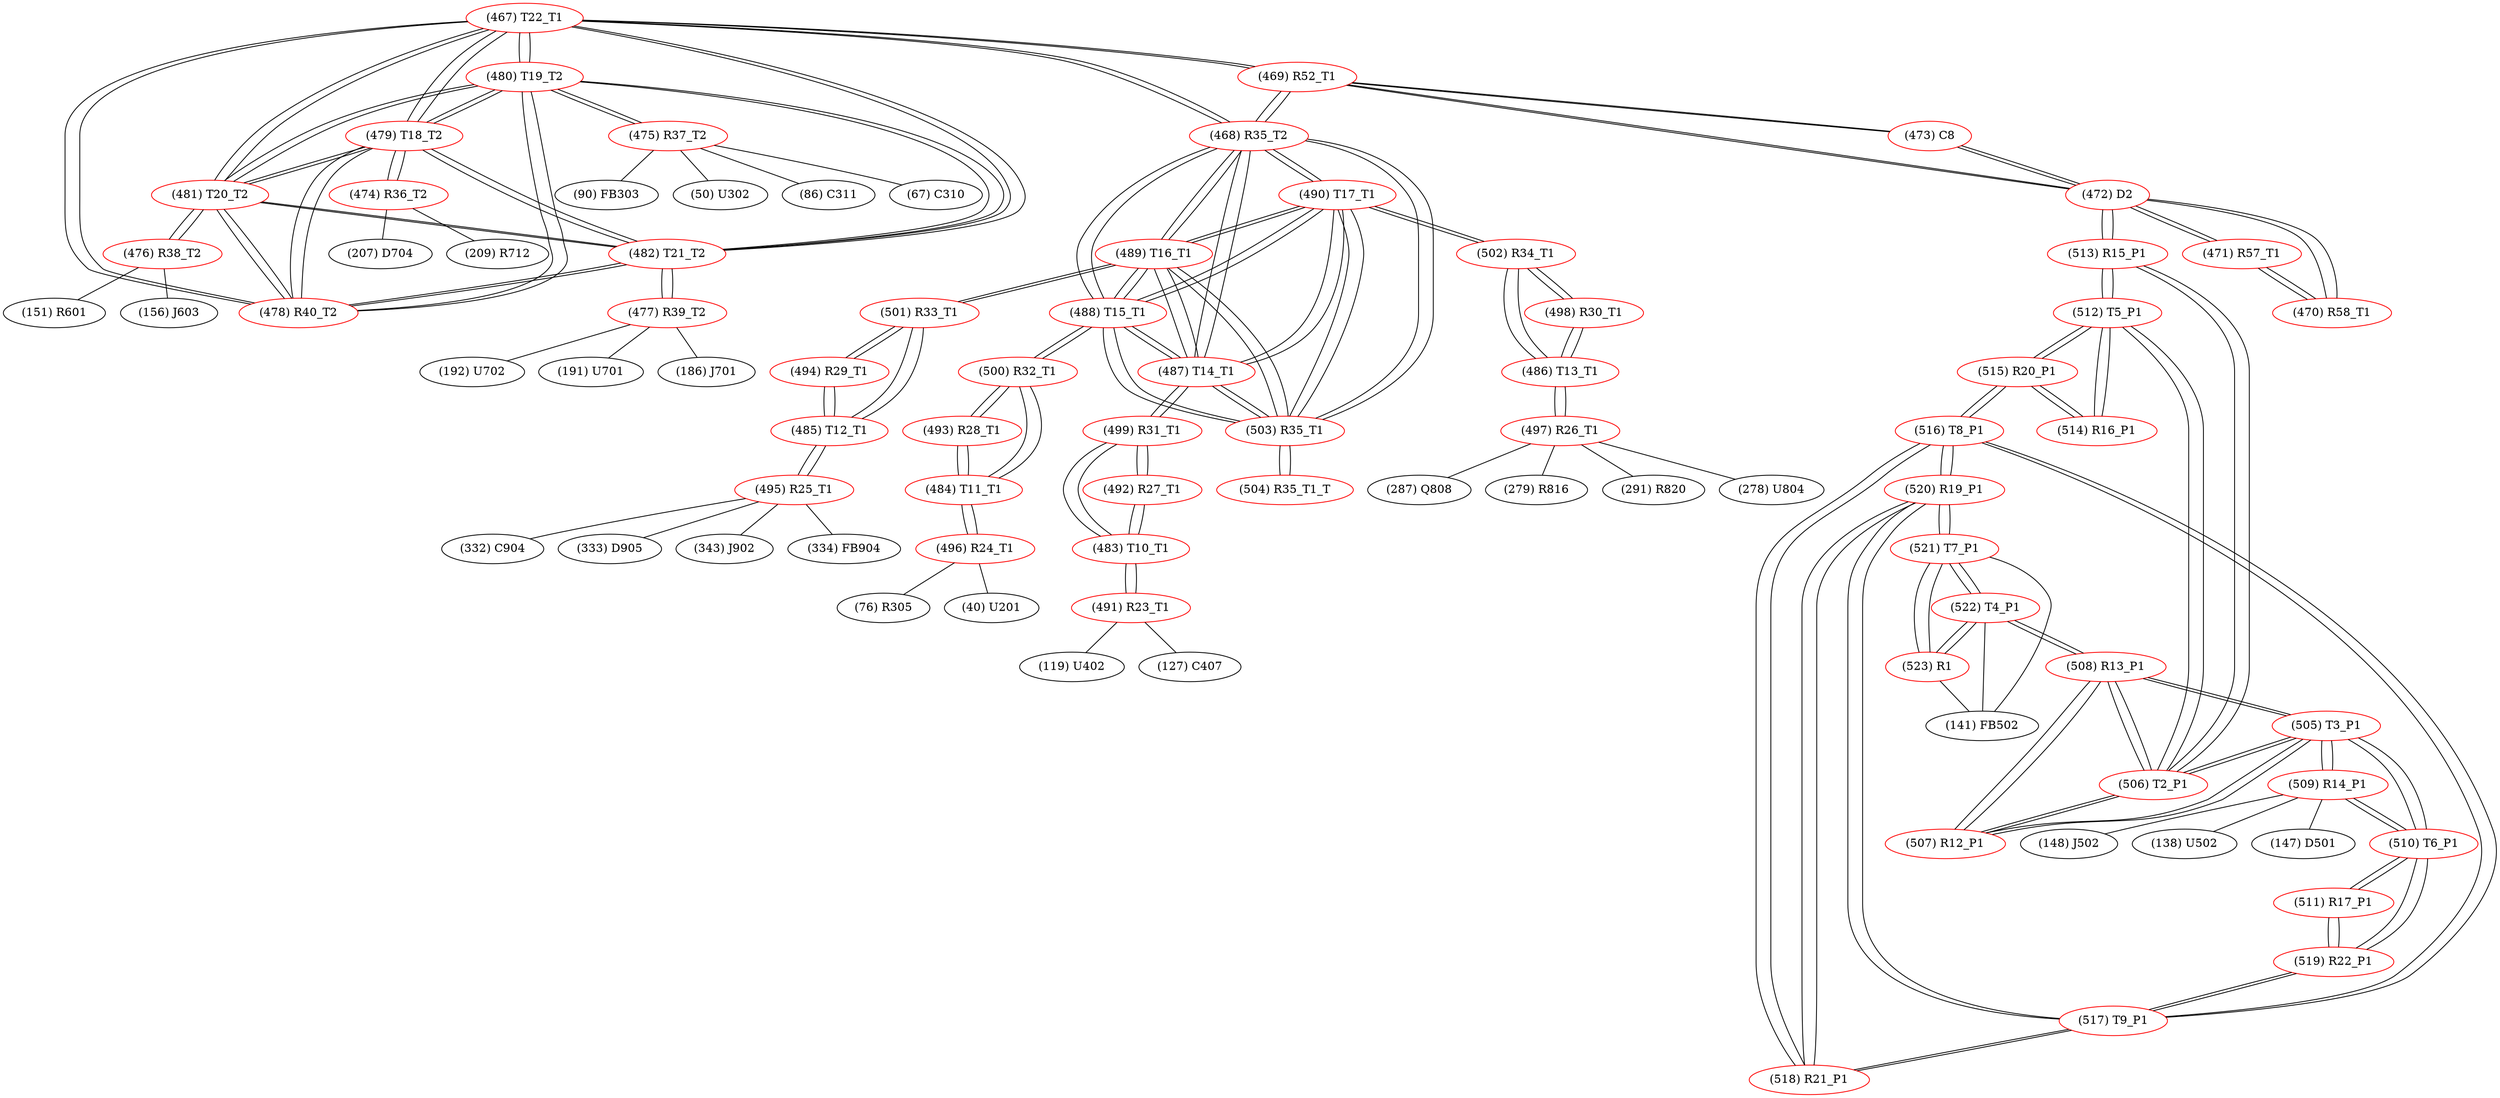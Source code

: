 graph {
	467 [label="(467) T22_T1" color=red]
	480 [label="(480) T19_T2"]
	479 [label="(479) T18_T2"]
	478 [label="(478) R40_T2"]
	482 [label="(482) T21_T2"]
	481 [label="(481) T20_T2"]
	469 [label="(469) R52_T1"]
	468 [label="(468) R35_T2"]
	468 [label="(468) R35_T2" color=red]
	489 [label="(489) T16_T1"]
	488 [label="(488) T15_T1"]
	503 [label="(503) R35_T1"]
	487 [label="(487) T14_T1"]
	490 [label="(490) T17_T1"]
	469 [label="(469) R52_T1"]
	467 [label="(467) T22_T1"]
	469 [label="(469) R52_T1" color=red]
	472 [label="(472) D2"]
	473 [label="(473) C8"]
	468 [label="(468) R35_T2"]
	467 [label="(467) T22_T1"]
	470 [label="(470) R58_T1" color=red]
	471 [label="(471) R57_T1"]
	472 [label="(472) D2"]
	471 [label="(471) R57_T1" color=red]
	470 [label="(470) R58_T1"]
	472 [label="(472) D2"]
	472 [label="(472) D2" color=red]
	469 [label="(469) R52_T1"]
	473 [label="(473) C8"]
	470 [label="(470) R58_T1"]
	471 [label="(471) R57_T1"]
	513 [label="(513) R15_P1"]
	473 [label="(473) C8" color=red]
	472 [label="(472) D2"]
	469 [label="(469) R52_T1"]
	474 [label="(474) R36_T2" color=red]
	209 [label="(209) R712"]
	207 [label="(207) D704"]
	479 [label="(479) T18_T2"]
	475 [label="(475) R37_T2" color=red]
	50 [label="(50) U302"]
	86 [label="(86) C311"]
	67 [label="(67) C310"]
	90 [label="(90) FB303"]
	480 [label="(480) T19_T2"]
	476 [label="(476) R38_T2" color=red]
	156 [label="(156) J603"]
	151 [label="(151) R601"]
	481 [label="(481) T20_T2"]
	477 [label="(477) R39_T2" color=red]
	192 [label="(192) U702"]
	191 [label="(191) U701"]
	186 [label="(186) J701"]
	482 [label="(482) T21_T2"]
	478 [label="(478) R40_T2" color=red]
	467 [label="(467) T22_T1"]
	480 [label="(480) T19_T2"]
	479 [label="(479) T18_T2"]
	482 [label="(482) T21_T2"]
	481 [label="(481) T20_T2"]
	479 [label="(479) T18_T2" color=red]
	467 [label="(467) T22_T1"]
	480 [label="(480) T19_T2"]
	478 [label="(478) R40_T2"]
	482 [label="(482) T21_T2"]
	481 [label="(481) T20_T2"]
	474 [label="(474) R36_T2"]
	480 [label="(480) T19_T2" color=red]
	467 [label="(467) T22_T1"]
	479 [label="(479) T18_T2"]
	478 [label="(478) R40_T2"]
	482 [label="(482) T21_T2"]
	481 [label="(481) T20_T2"]
	475 [label="(475) R37_T2"]
	481 [label="(481) T20_T2" color=red]
	467 [label="(467) T22_T1"]
	480 [label="(480) T19_T2"]
	479 [label="(479) T18_T2"]
	478 [label="(478) R40_T2"]
	482 [label="(482) T21_T2"]
	476 [label="(476) R38_T2"]
	482 [label="(482) T21_T2" color=red]
	467 [label="(467) T22_T1"]
	480 [label="(480) T19_T2"]
	479 [label="(479) T18_T2"]
	478 [label="(478) R40_T2"]
	481 [label="(481) T20_T2"]
	477 [label="(477) R39_T2"]
	483 [label="(483) T10_T1" color=red]
	491 [label="(491) R23_T1"]
	499 [label="(499) R31_T1"]
	492 [label="(492) R27_T1"]
	484 [label="(484) T11_T1" color=red]
	496 [label="(496) R24_T1"]
	500 [label="(500) R32_T1"]
	493 [label="(493) R28_T1"]
	485 [label="(485) T12_T1" color=red]
	501 [label="(501) R33_T1"]
	494 [label="(494) R29_T1"]
	495 [label="(495) R25_T1"]
	486 [label="(486) T13_T1" color=red]
	498 [label="(498) R30_T1"]
	502 [label="(502) R34_T1"]
	497 [label="(497) R26_T1"]
	487 [label="(487) T14_T1" color=red]
	489 [label="(489) T16_T1"]
	488 [label="(488) T15_T1"]
	503 [label="(503) R35_T1"]
	490 [label="(490) T17_T1"]
	468 [label="(468) R35_T2"]
	499 [label="(499) R31_T1"]
	488 [label="(488) T15_T1" color=red]
	489 [label="(489) T16_T1"]
	503 [label="(503) R35_T1"]
	487 [label="(487) T14_T1"]
	490 [label="(490) T17_T1"]
	468 [label="(468) R35_T2"]
	500 [label="(500) R32_T1"]
	489 [label="(489) T16_T1" color=red]
	488 [label="(488) T15_T1"]
	503 [label="(503) R35_T1"]
	487 [label="(487) T14_T1"]
	490 [label="(490) T17_T1"]
	468 [label="(468) R35_T2"]
	501 [label="(501) R33_T1"]
	490 [label="(490) T17_T1" color=red]
	489 [label="(489) T16_T1"]
	488 [label="(488) T15_T1"]
	503 [label="(503) R35_T1"]
	487 [label="(487) T14_T1"]
	468 [label="(468) R35_T2"]
	502 [label="(502) R34_T1"]
	491 [label="(491) R23_T1" color=red]
	119 [label="(119) U402"]
	127 [label="(127) C407"]
	483 [label="(483) T10_T1"]
	492 [label="(492) R27_T1" color=red]
	483 [label="(483) T10_T1"]
	499 [label="(499) R31_T1"]
	493 [label="(493) R28_T1" color=red]
	500 [label="(500) R32_T1"]
	484 [label="(484) T11_T1"]
	494 [label="(494) R29_T1" color=red]
	501 [label="(501) R33_T1"]
	485 [label="(485) T12_T1"]
	495 [label="(495) R25_T1" color=red]
	334 [label="(334) FB904"]
	332 [label="(332) C904"]
	333 [label="(333) D905"]
	343 [label="(343) J902"]
	485 [label="(485) T12_T1"]
	496 [label="(496) R24_T1" color=red]
	76 [label="(76) R305"]
	40 [label="(40) U201"]
	484 [label="(484) T11_T1"]
	497 [label="(497) R26_T1" color=red]
	278 [label="(278) U804"]
	287 [label="(287) Q808"]
	279 [label="(279) R816"]
	291 [label="(291) R820"]
	486 [label="(486) T13_T1"]
	498 [label="(498) R30_T1" color=red]
	502 [label="(502) R34_T1"]
	486 [label="(486) T13_T1"]
	499 [label="(499) R31_T1" color=red]
	483 [label="(483) T10_T1"]
	492 [label="(492) R27_T1"]
	487 [label="(487) T14_T1"]
	500 [label="(500) R32_T1" color=red]
	488 [label="(488) T15_T1"]
	493 [label="(493) R28_T1"]
	484 [label="(484) T11_T1"]
	501 [label="(501) R33_T1" color=red]
	489 [label="(489) T16_T1"]
	494 [label="(494) R29_T1"]
	485 [label="(485) T12_T1"]
	502 [label="(502) R34_T1" color=red]
	490 [label="(490) T17_T1"]
	498 [label="(498) R30_T1"]
	486 [label="(486) T13_T1"]
	503 [label="(503) R35_T1" color=red]
	489 [label="(489) T16_T1"]
	488 [label="(488) T15_T1"]
	487 [label="(487) T14_T1"]
	490 [label="(490) T17_T1"]
	468 [label="(468) R35_T2"]
	504 [label="(504) R35_T1_T"]
	504 [label="(504) R35_T1_T" color=red]
	503 [label="(503) R35_T1"]
	505 [label="(505) T3_P1" color=red]
	509 [label="(509) R14_P1"]
	510 [label="(510) T6_P1"]
	508 [label="(508) R13_P1"]
	507 [label="(507) R12_P1"]
	506 [label="(506) T2_P1"]
	506 [label="(506) T2_P1" color=red]
	508 [label="(508) R13_P1"]
	505 [label="(505) T3_P1"]
	507 [label="(507) R12_P1"]
	512 [label="(512) T5_P1"]
	513 [label="(513) R15_P1"]
	507 [label="(507) R12_P1" color=red]
	508 [label="(508) R13_P1"]
	505 [label="(505) T3_P1"]
	506 [label="(506) T2_P1"]
	508 [label="(508) R13_P1" color=red]
	522 [label="(522) T4_P1"]
	505 [label="(505) T3_P1"]
	507 [label="(507) R12_P1"]
	506 [label="(506) T2_P1"]
	509 [label="(509) R14_P1" color=red]
	138 [label="(138) U502"]
	147 [label="(147) D501"]
	148 [label="(148) J502"]
	505 [label="(505) T3_P1"]
	510 [label="(510) T6_P1"]
	510 [label="(510) T6_P1" color=red]
	509 [label="(509) R14_P1"]
	505 [label="(505) T3_P1"]
	519 [label="(519) R22_P1"]
	511 [label="(511) R17_P1"]
	511 [label="(511) R17_P1" color=red]
	519 [label="(519) R22_P1"]
	510 [label="(510) T6_P1"]
	512 [label="(512) T5_P1" color=red]
	506 [label="(506) T2_P1"]
	513 [label="(513) R15_P1"]
	514 [label="(514) R16_P1"]
	515 [label="(515) R20_P1"]
	513 [label="(513) R15_P1" color=red]
	472 [label="(472) D2"]
	506 [label="(506) T2_P1"]
	512 [label="(512) T5_P1"]
	514 [label="(514) R16_P1" color=red]
	512 [label="(512) T5_P1"]
	515 [label="(515) R20_P1"]
	515 [label="(515) R20_P1" color=red]
	516 [label="(516) T8_P1"]
	514 [label="(514) R16_P1"]
	512 [label="(512) T5_P1"]
	516 [label="(516) T8_P1" color=red]
	517 [label="(517) T9_P1"]
	518 [label="(518) R21_P1"]
	520 [label="(520) R19_P1"]
	515 [label="(515) R20_P1"]
	517 [label="(517) T9_P1" color=red]
	519 [label="(519) R22_P1"]
	518 [label="(518) R21_P1"]
	516 [label="(516) T8_P1"]
	520 [label="(520) R19_P1"]
	518 [label="(518) R21_P1" color=red]
	517 [label="(517) T9_P1"]
	516 [label="(516) T8_P1"]
	520 [label="(520) R19_P1"]
	519 [label="(519) R22_P1" color=red]
	517 [label="(517) T9_P1"]
	510 [label="(510) T6_P1"]
	511 [label="(511) R17_P1"]
	520 [label="(520) R19_P1" color=red]
	517 [label="(517) T9_P1"]
	518 [label="(518) R21_P1"]
	516 [label="(516) T8_P1"]
	521 [label="(521) T7_P1"]
	521 [label="(521) T7_P1" color=red]
	523 [label="(523) R1"]
	522 [label="(522) T4_P1"]
	141 [label="(141) FB502"]
	520 [label="(520) R19_P1"]
	522 [label="(522) T4_P1" color=red]
	508 [label="(508) R13_P1"]
	523 [label="(523) R1"]
	521 [label="(521) T7_P1"]
	141 [label="(141) FB502"]
	523 [label="(523) R1" color=red]
	522 [label="(522) T4_P1"]
	521 [label="(521) T7_P1"]
	141 [label="(141) FB502"]
	467 -- 480
	467 -- 479
	467 -- 478
	467 -- 482
	467 -- 481
	467 -- 469
	467 -- 468
	468 -- 489
	468 -- 488
	468 -- 503
	468 -- 487
	468 -- 490
	468 -- 469
	468 -- 467
	469 -- 472
	469 -- 473
	469 -- 468
	469 -- 467
	470 -- 471
	470 -- 472
	471 -- 470
	471 -- 472
	472 -- 469
	472 -- 473
	472 -- 470
	472 -- 471
	472 -- 513
	473 -- 472
	473 -- 469
	474 -- 209
	474 -- 207
	474 -- 479
	475 -- 50
	475 -- 86
	475 -- 67
	475 -- 90
	475 -- 480
	476 -- 156
	476 -- 151
	476 -- 481
	477 -- 192
	477 -- 191
	477 -- 186
	477 -- 482
	478 -- 467
	478 -- 480
	478 -- 479
	478 -- 482
	478 -- 481
	479 -- 467
	479 -- 480
	479 -- 478
	479 -- 482
	479 -- 481
	479 -- 474
	480 -- 467
	480 -- 479
	480 -- 478
	480 -- 482
	480 -- 481
	480 -- 475
	481 -- 467
	481 -- 480
	481 -- 479
	481 -- 478
	481 -- 482
	481 -- 476
	482 -- 467
	482 -- 480
	482 -- 479
	482 -- 478
	482 -- 481
	482 -- 477
	483 -- 491
	483 -- 499
	483 -- 492
	484 -- 496
	484 -- 500
	484 -- 493
	485 -- 501
	485 -- 494
	485 -- 495
	486 -- 498
	486 -- 502
	486 -- 497
	487 -- 489
	487 -- 488
	487 -- 503
	487 -- 490
	487 -- 468
	487 -- 499
	488 -- 489
	488 -- 503
	488 -- 487
	488 -- 490
	488 -- 468
	488 -- 500
	489 -- 488
	489 -- 503
	489 -- 487
	489 -- 490
	489 -- 468
	489 -- 501
	490 -- 489
	490 -- 488
	490 -- 503
	490 -- 487
	490 -- 468
	490 -- 502
	491 -- 119
	491 -- 127
	491 -- 483
	492 -- 483
	492 -- 499
	493 -- 500
	493 -- 484
	494 -- 501
	494 -- 485
	495 -- 334
	495 -- 332
	495 -- 333
	495 -- 343
	495 -- 485
	496 -- 76
	496 -- 40
	496 -- 484
	497 -- 278
	497 -- 287
	497 -- 279
	497 -- 291
	497 -- 486
	498 -- 502
	498 -- 486
	499 -- 483
	499 -- 492
	499 -- 487
	500 -- 488
	500 -- 493
	500 -- 484
	501 -- 489
	501 -- 494
	501 -- 485
	502 -- 490
	502 -- 498
	502 -- 486
	503 -- 489
	503 -- 488
	503 -- 487
	503 -- 490
	503 -- 468
	503 -- 504
	504 -- 503
	505 -- 509
	505 -- 510
	505 -- 508
	505 -- 507
	505 -- 506
	506 -- 508
	506 -- 505
	506 -- 507
	506 -- 512
	506 -- 513
	507 -- 508
	507 -- 505
	507 -- 506
	508 -- 522
	508 -- 505
	508 -- 507
	508 -- 506
	509 -- 138
	509 -- 147
	509 -- 148
	509 -- 505
	509 -- 510
	510 -- 509
	510 -- 505
	510 -- 519
	510 -- 511
	511 -- 519
	511 -- 510
	512 -- 506
	512 -- 513
	512 -- 514
	512 -- 515
	513 -- 472
	513 -- 506
	513 -- 512
	514 -- 512
	514 -- 515
	515 -- 516
	515 -- 514
	515 -- 512
	516 -- 517
	516 -- 518
	516 -- 520
	516 -- 515
	517 -- 519
	517 -- 518
	517 -- 516
	517 -- 520
	518 -- 517
	518 -- 516
	518 -- 520
	519 -- 517
	519 -- 510
	519 -- 511
	520 -- 517
	520 -- 518
	520 -- 516
	520 -- 521
	521 -- 523
	521 -- 522
	521 -- 141
	521 -- 520
	522 -- 508
	522 -- 523
	522 -- 521
	522 -- 141
	523 -- 522
	523 -- 521
	523 -- 141
}